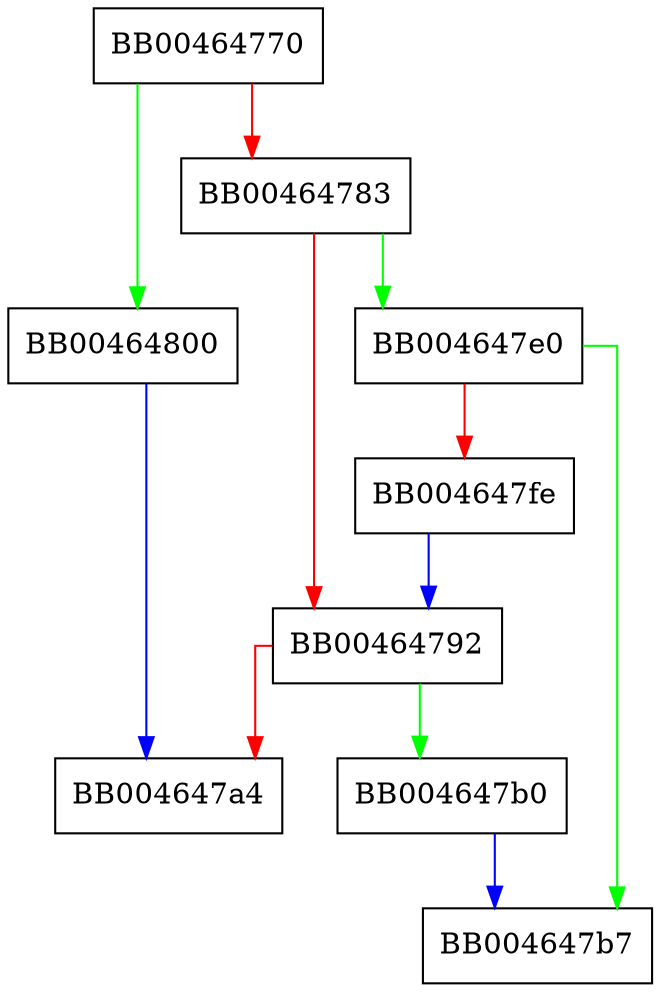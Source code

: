 digraph app_provider_load {
  node [shape="box"];
  graph [splines=ortho];
  BB00464770 -> BB00464800 [color="green"];
  BB00464770 -> BB00464783 [color="red"];
  BB00464783 -> BB004647e0 [color="green"];
  BB00464783 -> BB00464792 [color="red"];
  BB00464792 -> BB004647b0 [color="green"];
  BB00464792 -> BB004647a4 [color="red"];
  BB004647b0 -> BB004647b7 [color="blue"];
  BB004647e0 -> BB004647b7 [color="green"];
  BB004647e0 -> BB004647fe [color="red"];
  BB004647fe -> BB00464792 [color="blue"];
  BB00464800 -> BB004647a4 [color="blue"];
}